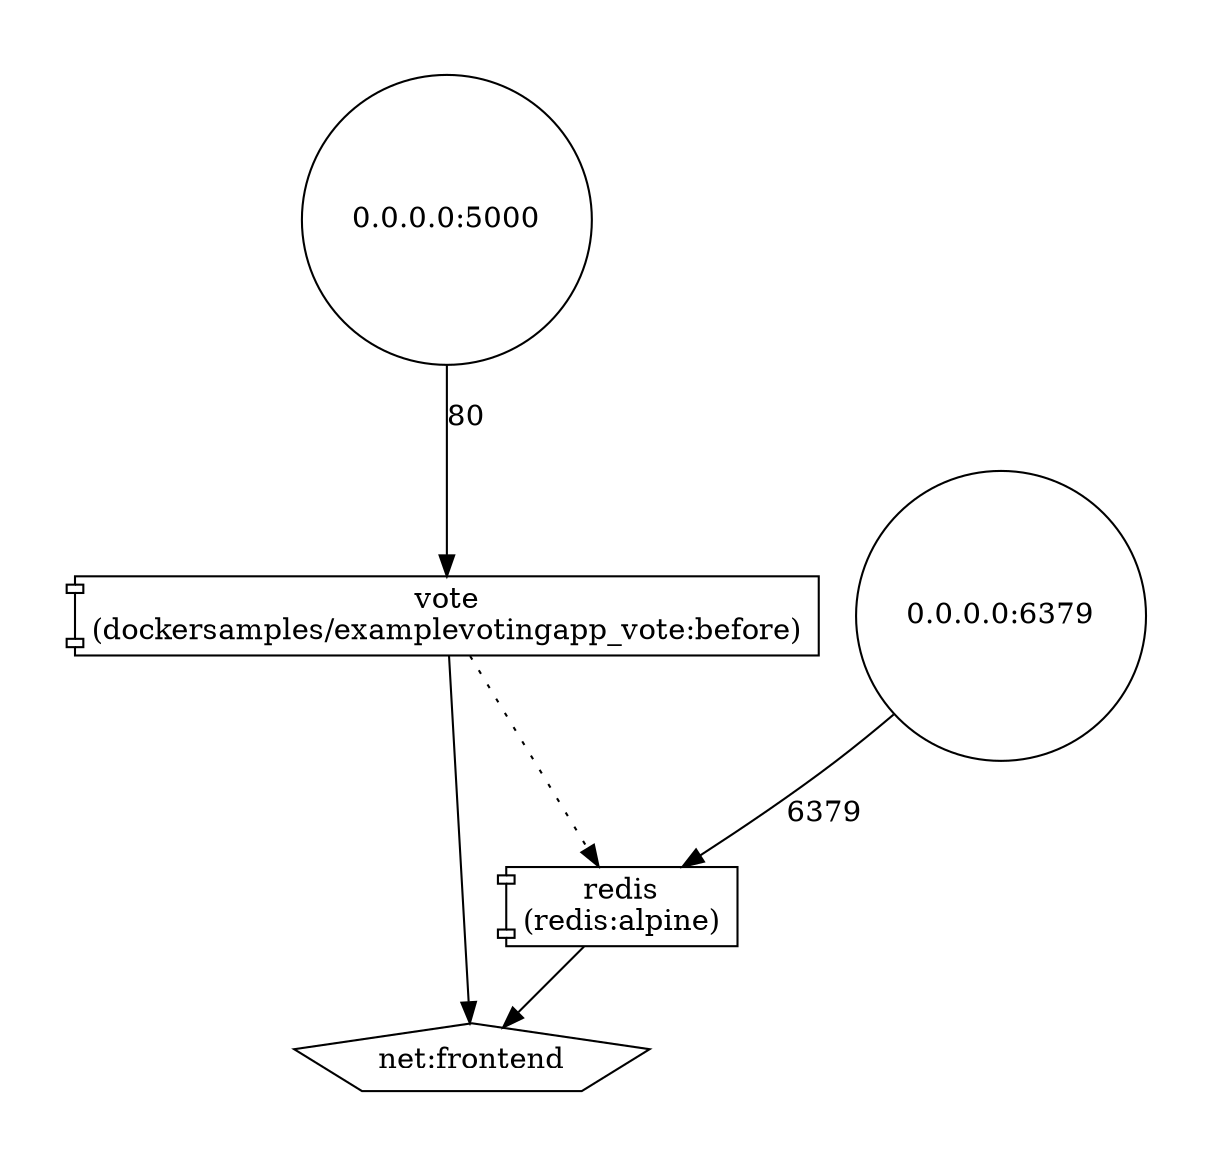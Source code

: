 digraph {
	graph [background="#ffffff" pad=0.5 ratio=fill]
	redis [label="redis
(redis:alpine)" shape=component]
	frontend [label="net:frontend" shape=pentagon]
	redis -> frontend [style=solid]
	"0.0.0.06379" [label="0.0.0.0:6379" shape=circle]
	"0.0.0.06379" -> redis [label=6379 style=solid]
	vote [label="vote
(dockersamples/examplevotingapp_vote:before)" shape=component]
	frontend [label="net:frontend" shape=pentagon]
	vote -> frontend [style=solid]
	"0.0.0.05000" [label="0.0.0.0:5000" shape=circle]
	"0.0.0.05000" -> vote [label=80 style=solid]
	vote -> redis [style=dotted]
}
